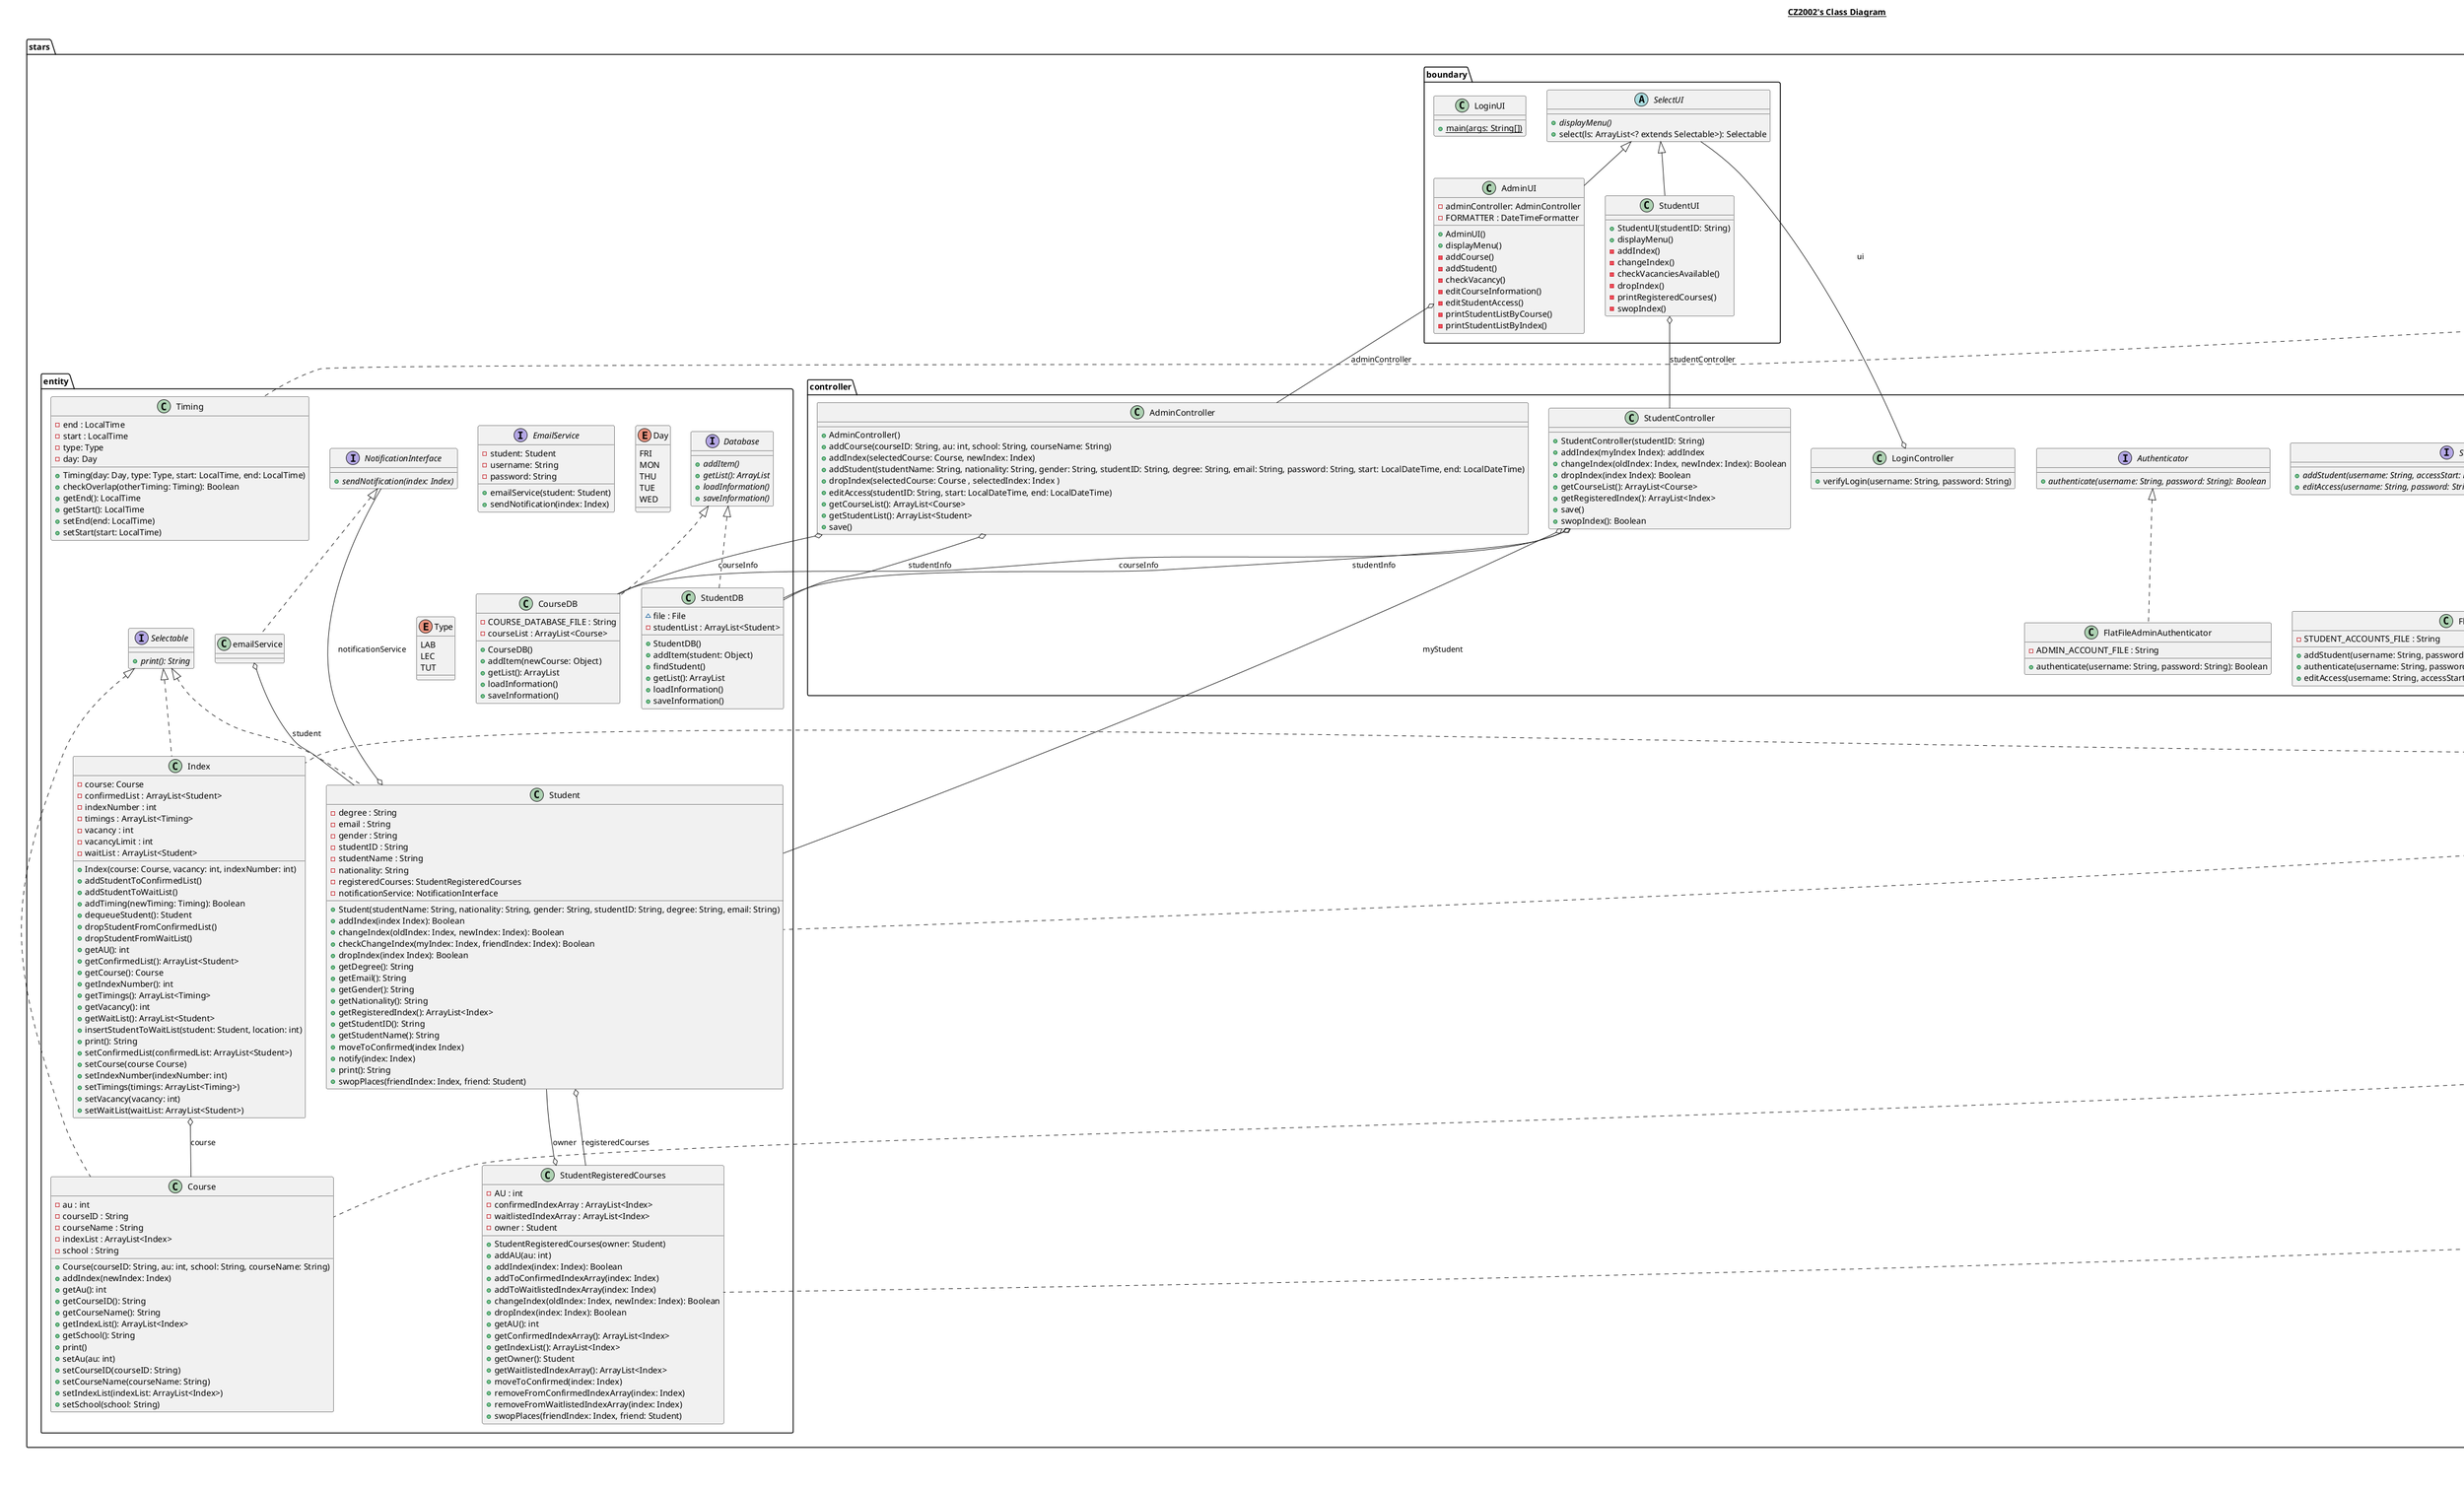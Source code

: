 @startuml

title __CZ2002's Class Diagram__\n

  namespace stars.boundary {
    class stars.boundary.AdminUI {
        - adminController: AdminController
        - FORMATTER : DateTimeFormatter
        + AdminUI()
        + displayMenu()
        - addCourse()
        - addStudent()
        - checkVacancy()
        - editCourseInformation()
        - editStudentAccess()
        - printStudentListByCourse()
        - printStudentListByIndex()
    }
  }


  namespace stars.boundary {
    class stars.boundary.LoginUI {
        {static} + main(args: String[])
    }
  }


  namespace stars.boundary {
    abstract class stars.boundary.SelectUI {
        {abstract} + displayMenu()
        + select(ls: ArrayList<? extends Selectable>): Selectable
    }
  }


  namespace stars.boundary {
    class stars.boundary.StudentUI {
        + StudentUI(studentID: String)
        + displayMenu()
        - addIndex()
        - changeIndex()
        - checkVacanciesAvailable()
        - dropIndex()
        - printRegisteredCourses()
        - swopIndex()
    }
  }

  namespace stars.controller {
      class stars.controller.AdminController {
          + AdminController()
          + addCourse(courseID: String, au: int, school: String, courseName: String)
          + addIndex(selectedCourse: Course, newIndex: Index)
          + addStudent(studentName: String, nationality: String, gender: String, studentID: String, degree: String, email: String, password: String, start: LocalDateTime, end: LocalDateTime)
          + dropIndex(selectedCourse: Course , selectedIndex: Index )
          + editAccess(studentID: String, start: LocalDateTime, end: LocalDateTime)
          + getCourseList(): ArrayList<Course>
          + getStudentList(): ArrayList<Student>
          + save()
      }
    }


    namespace stars.controller {
      interface stars.controller.Authenticator {
          {abstract} + authenticate(username: String, password: String): Boolean
      }
    }


    namespace stars.controller {
      class stars.controller.FlatFileAdminAuthenticator {
          - ADMIN_ACCOUNT_FILE : String
          + authenticate(username: String, password: String): Boolean
      }
    }


    namespace stars.controller {
      class stars.controller.FlatFileStudentAuthenticator {
          - STUDENT_ACCOUNTS_FILE : String
          + addStudent(username: String, password: String, accessStart: LocalDateTime, accessEnd: LocalDateTime)
          + authenticate(username: String, password: String): Boolean
          + editAccess(username: String, accessStart: LocalDateTime, accessEnd: LocalDateTime)
      }
    }


    namespace stars.controller {
      class stars.controller.IndexStudentAdder {
          + addStudent(index: Index, studentRegisteredCourses: StudentRegisteredCourses): Boolean
      }
    }


    namespace stars.controller {
      class stars.controller.IndexStudentDropper {
          + dropStudent(index: Index, studentRegisteredCourses: StudentRegisteredCourses): Boolean
      }
    }


    namespace stars.controller {
      class stars.controller.IndexStudentSwopper {
          + swopStudent(index: Index, curStudent: Student, newStudent: Student)
      }
    }


    namespace stars.controller {
      class stars.controller.LoginController {
          + verifyLogin(username: String, password: String)
      }
    }


    namespace stars.controller {
      interface stars.controller.StudentAuthenticator {
          {abstract} + addStudent(username: String, accessStart: LocalDateTime, accessEnd: LocalDateTime)
          {abstract} + editAccess(username: String, password: String, accessStart: LocalDateTime, accessEnd: LocalDateTime)
      }
    }


    namespace stars.controller {
      class stars.controller.StudentController {
          + StudentController(studentID: String)
          + addIndex(myIndex Index): addIndex
          + changeIndex(oldIndex: Index, newIndex: Index): Boolean
          + dropIndex(index Index): Boolean
          + getCourseList(): ArrayList<Course>
          + getRegisteredIndex(): ArrayList<Index>
          + save()
          + swopIndex(): Boolean
      }
    }


    namespace stars.controller {
      class stars.controller.TimetableClashChecker {
          + checkClash(studentRegisteredCourses: StudentRegisteredCourses, newIndex: Index): Boolean
          + checkClash(studentRegisteredCourses: StudentRegisteredCourses, newIndex: Index, oldIndex: Index)
      }
    }
  

  namespace stars.entity {
      class stars.entity.Course {
          - au : int
          - courseID : String
          - courseName : String
          - indexList : ArrayList<Index>
          - school : String
          + Course(courseID: String, au: int, school: String, courseName: String)
          + addIndex(newIndex: Index)
          + getAu(): int
          + getCourseID(): String
          + getCourseName(): String
          + getIndexList(): ArrayList<Index>
          + getSchool(): String
          + print()
          + setAu(au: int)
          + setCourseID(courseID: String)
          + setCourseName(courseName: String)
          + setIndexList(indexList: ArrayList<Index>)
          + setSchool(school: String)
      }
    }


    namespace stars.entity {
      class stars.entity.CourseDB {
          - COURSE_DATABASE_FILE : String
          - courseList : ArrayList<Course>
          + CourseDB()
          + addItem(newCourse: Object)
          + getList(): ArrayList
          + loadInformation()
          + saveInformation()
      }
    }


    namespace stars.entity {
      interface stars.entity.Database {
          {abstract} + addItem()
          {abstract} + getList(): ArrayList
          {abstract} + loadInformation()
          {abstract} + saveInformation()
      }
    }

    namespace stars.entity {
      interface stars.entity.EmailService {
          - student: Student
          - username: String
          - password: String
          + emailService(student: Student)
          + sendNotification(index: Index)
      }
    }

    namespace stars.entity {
      class stars.entity.Index {
          - course: Course
          - confirmedList : ArrayList<Student>
          - indexNumber : int
          - timings : ArrayList<Timing>
          - vacancy : int
          - vacancyLimit : int
          - waitList : ArrayList<Student>
          + Index(course: Course, vacancy: int, indexNumber: int)
          + addStudentToConfirmedList()
          + addStudentToWaitList()
          + addTiming(newTiming: Timing): Boolean
          + dequeueStudent(): Student
          + dropStudentFromConfirmedList()
          + dropStudentFromWaitList()
          + getAU(): int
          + getConfirmedList(): ArrayList<Student>
          + getCourse(): Course
          + getIndexNumber(): int
          + getTimings(): ArrayList<Timing>
          + getVacancy(): int
          + getWaitList(): ArrayList<Student>
          + insertStudentToWaitList(student: Student, location: int)
          + print(): String
          + setConfirmedList(confirmedList: ArrayList<Student>)
          + setCourse(course Course)
          + setIndexNumber(indexNumber: int)
          + setTimings(timings: ArrayList<Timing>)
          + setVacancy(vacancy: int)
          + setWaitList(waitList: ArrayList<Student>)
      }
    }


    namespace stars.entity {
      interface stars.entity.NotificationInterface {
          {abstract} + sendNotification(index: Index)
      }
    }


    namespace stars.entity {
      interface stars.entity.Selectable {
          {abstract} + print(): String
      }
    }


    namespace stars.entity {
      class stars.entity.Student {
          - degree : String
          - email : String
          - gender : String
          - studentID : String
          - studentName : String
          - nationality: String
          - registeredCourses: StudentRegisteredCourses
          - notificationService: NotificationInterface
          + Student(studentName: String, nationality: String, gender: String, studentID: String, degree: String, email: String)
          + addIndex(index Index): Boolean
          + changeIndex(oldIndex: Index, newIndex: Index): Boolean
          + checkChangeIndex(myIndex: Index, friendIndex: Index): Boolean
          + dropIndex(index Index): Boolean
          + getDegree(): String
          + getEmail(): String
          + getGender(): String
          + getNationality(): String
          + getRegisteredIndex(): ArrayList<Index>
          + getStudentID(): String
          + getStudentName(): String
          + moveToConfirmed(index Index)
          + notify(index: Index)
          + print(): String
          + swopPlaces(friendIndex: Index, friend: Student)
      }
    }


    namespace stars.entity {
      class stars.entity.StudentDB {
          ~ file : File
          - studentList : ArrayList<Student>
          + StudentDB()
          + addItem(student: Object)
          + findStudent()
          + getList(): ArrayList
          + loadInformation()
          + saveInformation()
      }
    }


    namespace stars.entity {
      class stars.entity.StudentRegisteredCourses {
          - AU : int
          - confirmedIndexArray : ArrayList<Index>
          - waitlistedIndexArray : ArrayList<Index>
          - owner : Student
          + StudentRegisteredCourses(owner: Student)
          + addAU(au: int)
          + addIndex(index: Index): Boolean
          + addToConfirmedIndexArray(index: Index)
          + addToWaitlistedIndexArray(index: Index)
          + changeIndex(oldIndex: Index, newIndex: Index): Boolean
          + dropIndex(index: Index): Boolean
          + getAU(): int
          + getConfirmedIndexArray(): ArrayList<Index>
          + getIndexList(): ArrayList<Index>
          + getOwner(): Student
          + getWaitlistedIndexArray(): ArrayList<Index>
          + moveToConfirmed(index: Index)
          + removeFromConfirmedIndexArray(index: Index)
          + removeFromWaitlistedIndexArray(index: Index)
          + swopPlaces(friendIndex: Index, friend: Student)
      }
    }


    namespace stars.entity {
      class stars.entity.Timing {
          - end : LocalTime
          - start : LocalTime
          - type: Type
          - day: Day
          + Timing(day: Day, type: Type, start: LocalTime, end: LocalTime)
          + checkOverlap(otherTiming: Timing): Boolean
          + getEnd(): LocalTime
          + getStart(): LocalTime
          + setEnd(end: LocalTime)
          + setStart(start: LocalTime)
      }
    }


    namespace stars.entity {
      enum Day {
        FRI
        MON
        THU
        TUE
        WED
      }
    }


    namespace stars.entity {
      enum Type {
        LAB
        LEC
        TUT
      }
    }


  stars.boundary.AdminUI -up-|> stars.boundary.SelectUI
  stars.boundary.AdminUI o-- stars.controller.AdminController : adminController
  stars.boundary.StudentUI -up-|> stars.boundary.SelectUI
  stars.boundary.StudentUI o-- stars.controller.StudentController : studentController
  stars.controller.AdminController o-- stars.entity.CourseDB : courseInfo
  stars.controller.AdminController o-- stars.entity.StudentDB : studentInfo
  stars.controller.FlatFileAdminAuthenticator .up.|> stars.controller.Authenticator
  stars.controller.FlatFileStudentAuthenticator .up.|> stars.controller.StudentAuthenticator
  stars.controller.LoginController o-- stars.boundary.SelectUI : ui
  stars.controller.StudentController o-- stars.entity.CourseDB : courseInfo
  stars.controller.StudentController o-- stars.entity.Student : myStudent
  stars.controller.StudentController o-- stars.entity.StudentDB : studentInfo
  stars.entity.Course .up.|> java.io.Serializable
  stars.entity.Course .up.|> stars.entity.Selectable
  stars.entity.CourseDB .up.|> stars.entity.Database
  stars.entity.Index .up.|> java.io.Serializable
  stars.entity.Index .up.|> stars.entity.Selectable
  stars.entity.Index o-- stars.entity.Course : course
  stars.entity.Student .up.|> java.io.Serializable
  stars.entity.Student .up.|> stars.entity.Selectable
  stars.entity.Student o-- stars.entity.NotificationInterface : notificationService
  stars.entity.Student o-- stars.entity.StudentRegisteredCourses : registeredCourses
  stars.entity.StudentDB .up.|> stars.entity.Database
  stars.entity.StudentRegisteredCourses .up.|> java.io.Serializable
  stars.entity.StudentRegisteredCourses o-- stars.entity.Student : owner
  stars.entity.Timing .up.|> java.io.Serializable
  stars.entity.Timing o-- stars.entity.Timing.Day : day
  stars.entity.Timing o-- stars.entity.Timing.Type : type
  stars.entity.emailService .up.|> stars.entity.NotificationInterface
  stars.entity.emailService o-- stars.entity.Student : student


right footer


PlantUML diagram generated by SketchIt! (https://bitbucket.org/pmesmeur/sketch.it)
For more information about this tool, please contact philippe.mesmeur@gmail.com
endfooter

@enduml
